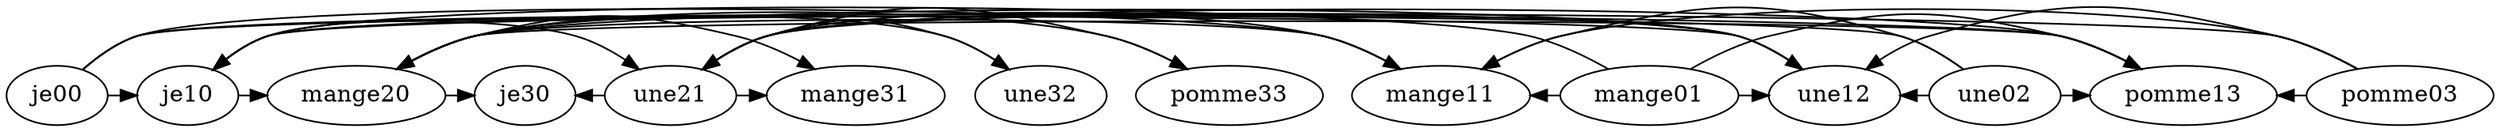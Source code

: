 digraph {
	140536679420816 [label=je00]
	140536679420872 [label=mange01]
	140536679466600 [label=une02]
	140536679463736 [label=pomme03]
	140536679462168 [label=je10]
	140536679498304 [label=mange11]
	140536679498416 [label=une12]
	140536669518480 [label=pomme13]
	140536669518424 [label=mange20]
	140536669518368 [label=une21]
	140536669518592 [label=je30]
	140536669518648 [label=mange31]
	140536669518704 [label=une32]
	140536669518760 [label=pomme33]
	140536679420816 -> 140536679462168 [constraint=false]
	140536679420872 -> 140536679462168 [constraint=false]
	140536679466600 -> 140536679462168 [constraint=false]
	140536679463736 -> 140536679462168 [constraint=false]
	140536679420816 -> 140536679498304 [constraint=false]
	140536679420872 -> 140536679498304 [constraint=false]
	140536679466600 -> 140536679498304 [constraint=false]
	140536679463736 -> 140536679498304 [constraint=false]
	140536679420816 -> 140536679498416 [constraint=false]
	140536679420872 -> 140536679498416 [constraint=false]
	140536679466600 -> 140536679498416 [constraint=false]
	140536679463736 -> 140536679498416 [constraint=false]
	140536679420816 -> 140536669518480 [constraint=false]
	140536679420872 -> 140536669518480 [constraint=false]
	140536679466600 -> 140536669518480 [constraint=false]
	140536679463736 -> 140536669518480 [constraint=false]
	140536679462168 -> 140536669518424 [constraint=false]
	140536679498304 -> 140536669518424 [constraint=false]
	140536679498416 -> 140536669518424 [constraint=false]
	140536669518480 -> 140536669518424 [constraint=false]
	140536679462168 -> 140536669518368 [constraint=false]
	140536679498304 -> 140536669518368 [constraint=false]
	140536679498416 -> 140536669518368 [constraint=false]
	140536669518480 -> 140536669518368 [constraint=false]
	140536669518424 -> 140536669518592 [constraint=false]
	140536669518368 -> 140536669518592 [constraint=false]
	140536669518424 -> 140536669518648 [constraint=false]
	140536669518368 -> 140536669518648 [constraint=false]
	140536669518424 -> 140536669518704 [constraint=false]
	140536669518368 -> 140536669518704 [constraint=false]
	140536669518424 -> 140536669518760 [constraint=false]
	140536669518368 -> 140536669518760 [constraint=false]
}






























































































































































































































































































































